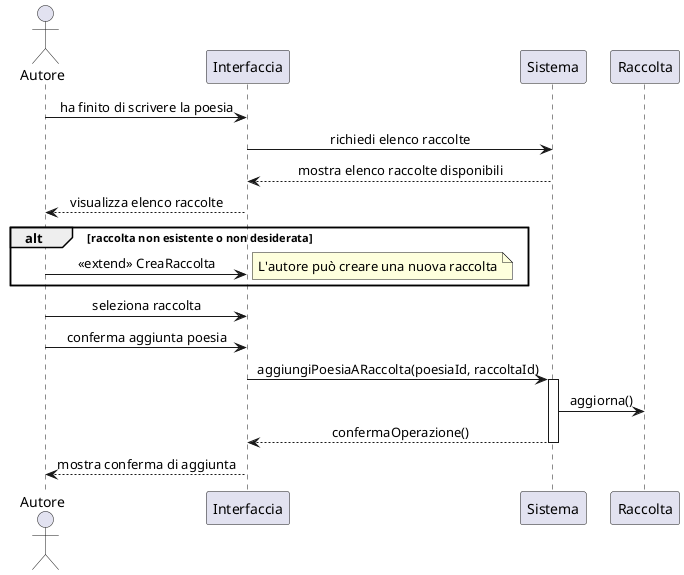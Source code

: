 @startuml DiagrammaSequenzaAggiungiARaccolta

actor Autore
participant "Interfaccia" as UI
participant "Sistema" as System
participant "Raccolta" as Collection

' Stile del diagramma
skinparam sequenceMessageAlign center
skinparam responseMessageBelowArrow true

' Processo per aggiungere una poesia a una raccolta
Autore -> UI : ha finito di scrivere la poesia
UI -> System : richiedi elenco raccolte
System --> UI : mostra elenco raccolte disponibili
UI --> Autore : visualizza elenco raccolte

alt raccolta non esistente o non desiderata
    ' Estensione al caso d'uso CreaRaccolta
    Autore -> UI : <<extend>> CreaRaccolta
    note right: L'autore può creare una nuova raccolta
end

Autore -> UI : seleziona raccolta
Autore -> UI : conferma aggiunta poesia
UI -> System : aggiungiPoesiaARaccolta(poesiaId, raccoltaId)

activate System
System -> Collection : aggiorna()
System --> UI : confermaOperazione()
deactivate System

UI --> Autore : mostra conferma di aggiunta

@enduml
